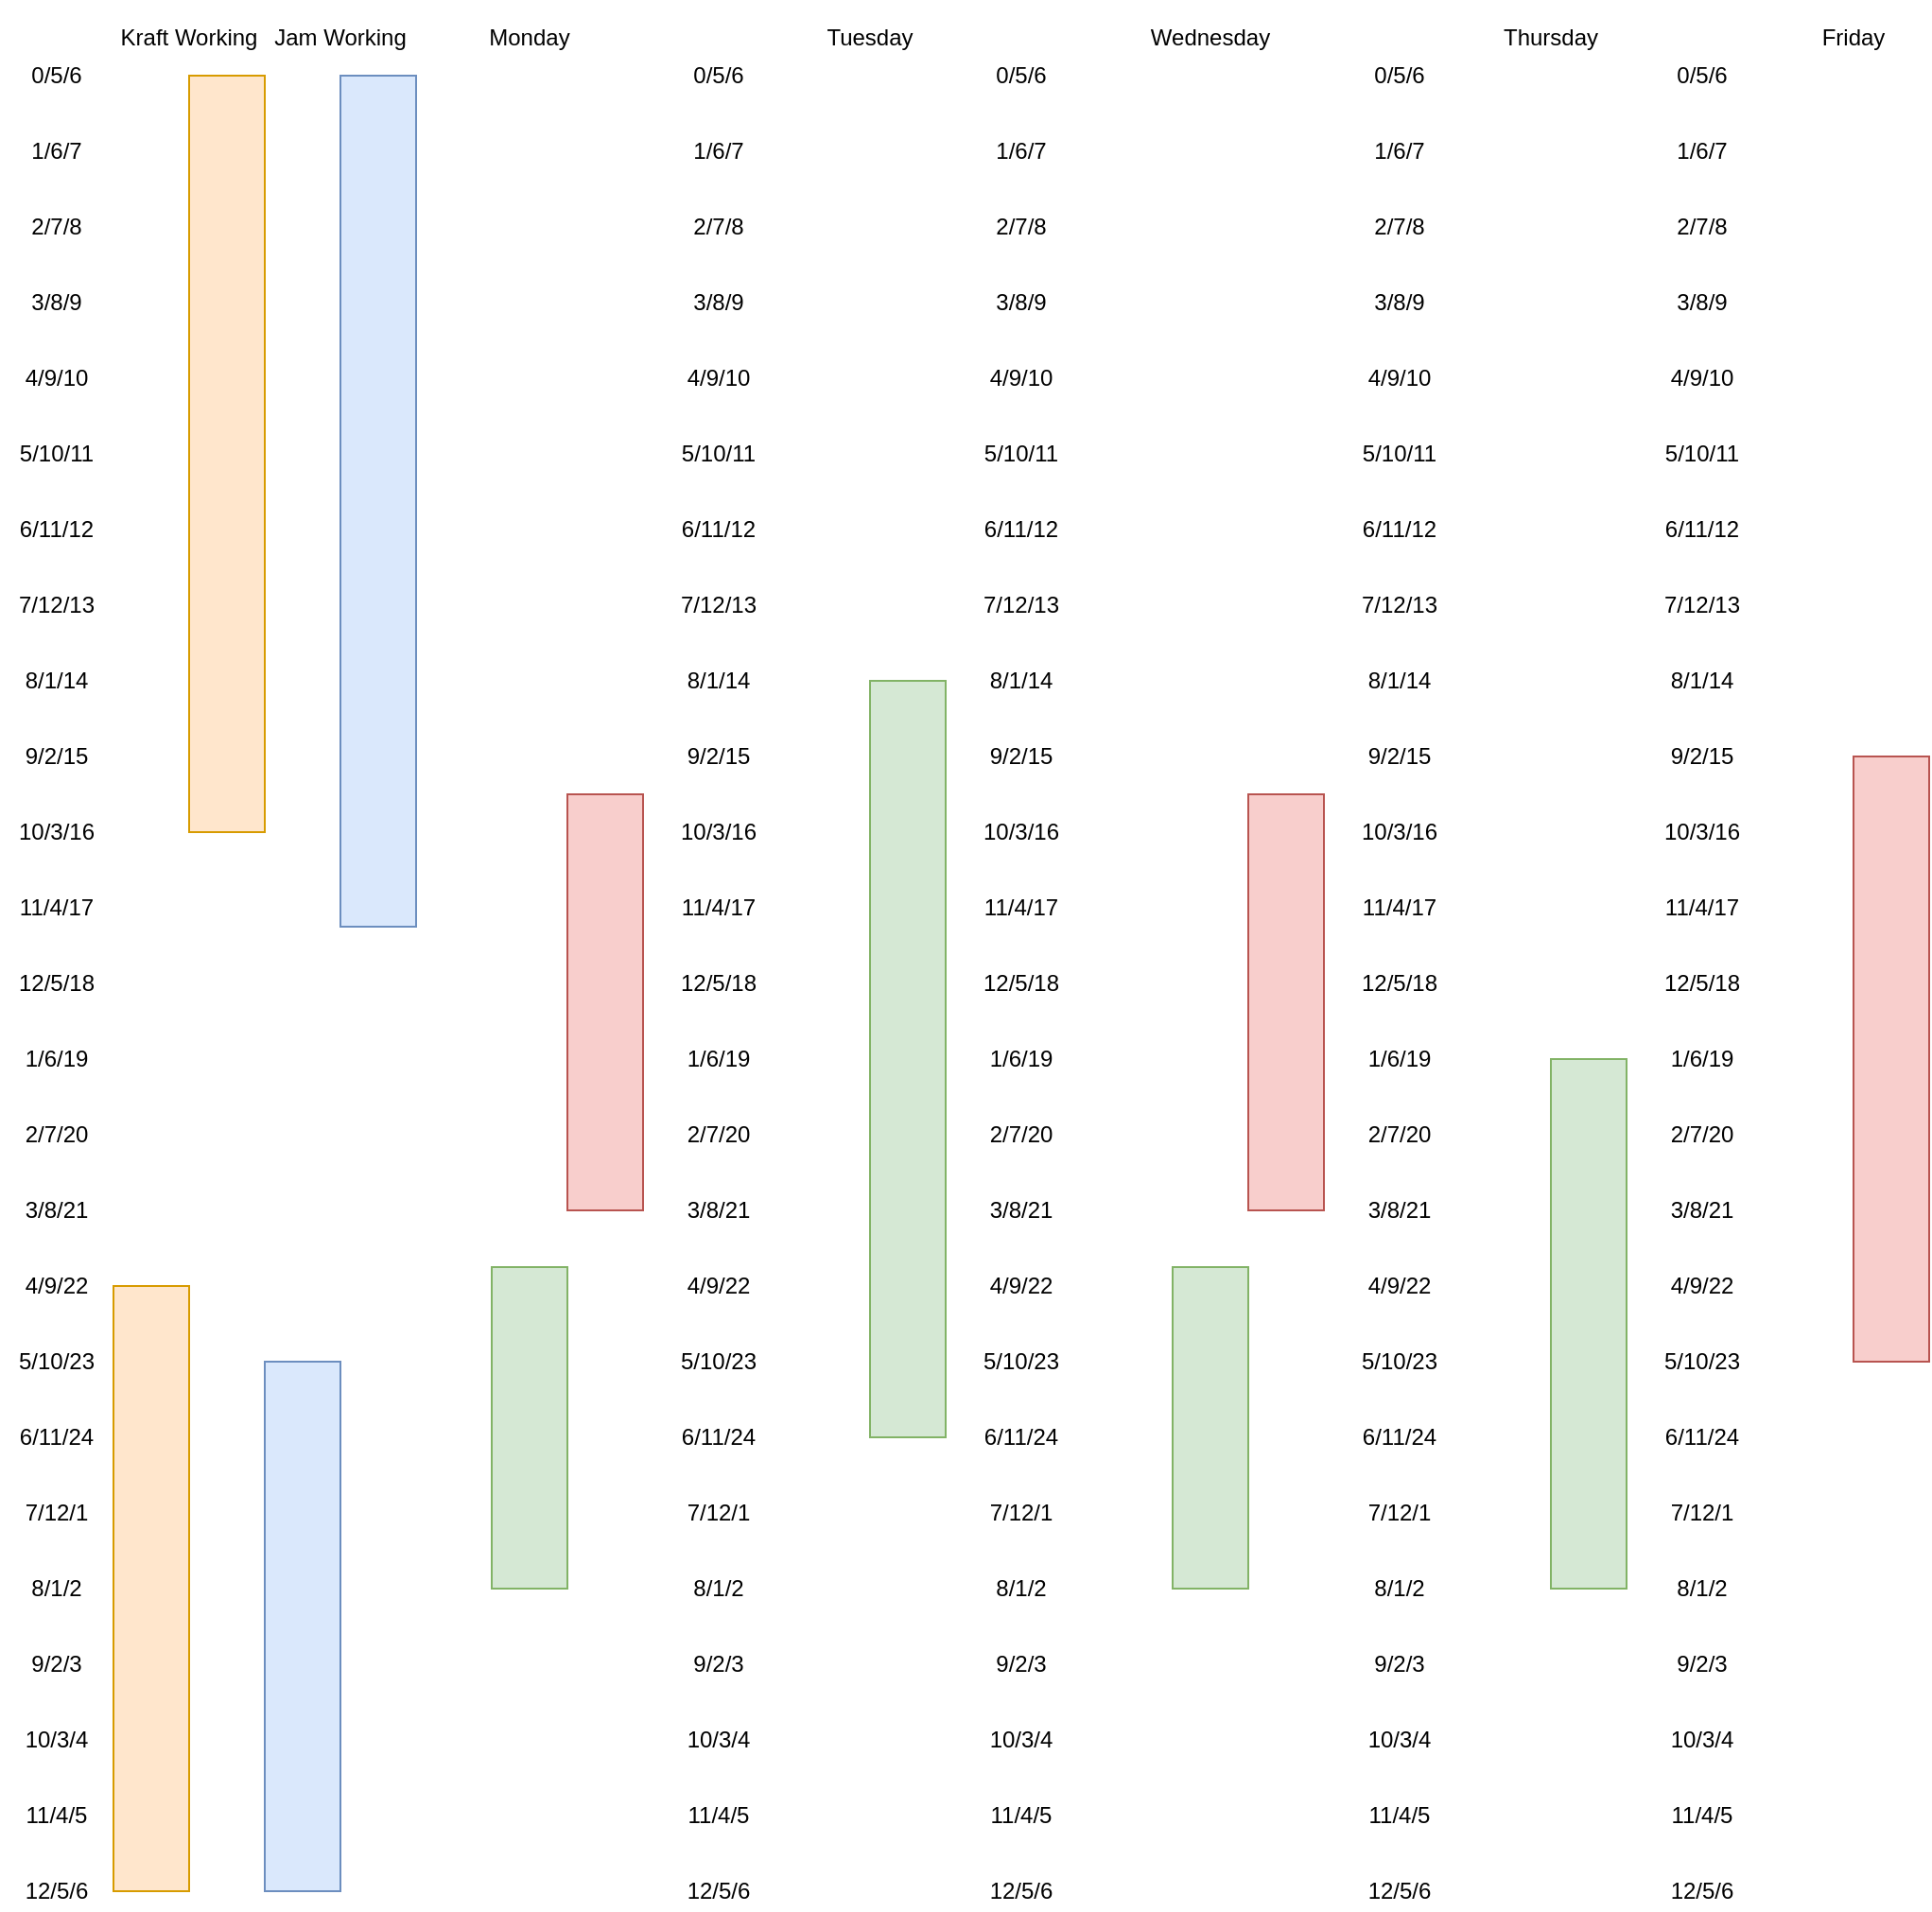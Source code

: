 <mxfile version="24.7.17">
  <diagram name="Page-1" id="m58ENNIVbCGZAOOv3ni-">
    <mxGraphModel dx="1036" dy="606" grid="1" gridSize="10" guides="1" tooltips="1" connect="1" arrows="1" fold="1" page="1" pageScale="1" pageWidth="827" pageHeight="1169" math="0" shadow="0">
      <root>
        <mxCell id="0" />
        <mxCell id="1" parent="0" />
        <mxCell id="6OsVVCS7oPgb1nGs9ToB-1" value="0/5/6" style="text;html=1;align=center;verticalAlign=middle;whiteSpace=wrap;rounded=0;" parent="1" vertex="1">
          <mxGeometry x="60" y="70" width="60" height="20" as="geometry" />
        </mxCell>
        <mxCell id="6OsVVCS7oPgb1nGs9ToB-3" value="1/6/7" style="text;html=1;align=center;verticalAlign=middle;whiteSpace=wrap;rounded=0;" parent="1" vertex="1">
          <mxGeometry x="60" y="110" width="60" height="20" as="geometry" />
        </mxCell>
        <mxCell id="6OsVVCS7oPgb1nGs9ToB-4" value="2/7/8" style="text;html=1;align=center;verticalAlign=middle;whiteSpace=wrap;rounded=0;" parent="1" vertex="1">
          <mxGeometry x="60" y="150" width="60" height="20" as="geometry" />
        </mxCell>
        <mxCell id="6OsVVCS7oPgb1nGs9ToB-6" value="3/8/9" style="text;html=1;align=center;verticalAlign=middle;whiteSpace=wrap;rounded=0;" parent="1" vertex="1">
          <mxGeometry x="60" y="190" width="60" height="20" as="geometry" />
        </mxCell>
        <mxCell id="6OsVVCS7oPgb1nGs9ToB-7" value="4/9/10" style="text;html=1;align=center;verticalAlign=middle;whiteSpace=wrap;rounded=0;" parent="1" vertex="1">
          <mxGeometry x="60" y="230" width="60" height="20" as="geometry" />
        </mxCell>
        <mxCell id="6OsVVCS7oPgb1nGs9ToB-8" value="5/10/11" style="text;html=1;align=center;verticalAlign=middle;whiteSpace=wrap;rounded=0;" parent="1" vertex="1">
          <mxGeometry x="60" y="270" width="60" height="20" as="geometry" />
        </mxCell>
        <mxCell id="6OsVVCS7oPgb1nGs9ToB-9" value="6/11/12" style="text;html=1;align=center;verticalAlign=middle;whiteSpace=wrap;rounded=0;" parent="1" vertex="1">
          <mxGeometry x="60" y="310" width="60" height="20" as="geometry" />
        </mxCell>
        <mxCell id="6OsVVCS7oPgb1nGs9ToB-10" value="7/12/13" style="text;html=1;align=center;verticalAlign=middle;whiteSpace=wrap;rounded=0;" parent="1" vertex="1">
          <mxGeometry x="60" y="350" width="60" height="20" as="geometry" />
        </mxCell>
        <mxCell id="6OsVVCS7oPgb1nGs9ToB-11" value="8/1/14" style="text;html=1;align=center;verticalAlign=middle;whiteSpace=wrap;rounded=0;" parent="1" vertex="1">
          <mxGeometry x="60" y="390" width="60" height="20" as="geometry" />
        </mxCell>
        <mxCell id="6OsVVCS7oPgb1nGs9ToB-12" value="9/2/15" style="text;html=1;align=center;verticalAlign=middle;whiteSpace=wrap;rounded=0;" parent="1" vertex="1">
          <mxGeometry x="60" y="430" width="60" height="20" as="geometry" />
        </mxCell>
        <mxCell id="6OsVVCS7oPgb1nGs9ToB-13" value="10/3/16" style="text;html=1;align=center;verticalAlign=middle;whiteSpace=wrap;rounded=0;" parent="1" vertex="1">
          <mxGeometry x="60" y="470" width="60" height="20" as="geometry" />
        </mxCell>
        <mxCell id="6OsVVCS7oPgb1nGs9ToB-14" value="11/4/17" style="text;html=1;align=center;verticalAlign=middle;whiteSpace=wrap;rounded=0;" parent="1" vertex="1">
          <mxGeometry x="60" y="510" width="60" height="20" as="geometry" />
        </mxCell>
        <mxCell id="6OsVVCS7oPgb1nGs9ToB-15" value="12/5/18" style="text;html=1;align=center;verticalAlign=middle;whiteSpace=wrap;rounded=0;" parent="1" vertex="1">
          <mxGeometry x="60" y="550" width="60" height="20" as="geometry" />
        </mxCell>
        <mxCell id="6OsVVCS7oPgb1nGs9ToB-16" value="1/6/19" style="text;html=1;align=center;verticalAlign=middle;whiteSpace=wrap;rounded=0;" parent="1" vertex="1">
          <mxGeometry x="60" y="590" width="60" height="20" as="geometry" />
        </mxCell>
        <mxCell id="6OsVVCS7oPgb1nGs9ToB-17" value="2/7/20" style="text;html=1;align=center;verticalAlign=middle;whiteSpace=wrap;rounded=0;" parent="1" vertex="1">
          <mxGeometry x="60" y="630" width="60" height="20" as="geometry" />
        </mxCell>
        <mxCell id="6OsVVCS7oPgb1nGs9ToB-18" value="3/8/21" style="text;html=1;align=center;verticalAlign=middle;whiteSpace=wrap;rounded=0;" parent="1" vertex="1">
          <mxGeometry x="60" y="670" width="60" height="20" as="geometry" />
        </mxCell>
        <mxCell id="6OsVVCS7oPgb1nGs9ToB-19" value="4/9/22" style="text;html=1;align=center;verticalAlign=middle;whiteSpace=wrap;rounded=0;" parent="1" vertex="1">
          <mxGeometry x="60" y="710" width="60" height="20" as="geometry" />
        </mxCell>
        <mxCell id="6OsVVCS7oPgb1nGs9ToB-20" value="5/10/23" style="text;html=1;align=center;verticalAlign=middle;whiteSpace=wrap;rounded=0;" parent="1" vertex="1">
          <mxGeometry x="60" y="750" width="60" height="20" as="geometry" />
        </mxCell>
        <mxCell id="6OsVVCS7oPgb1nGs9ToB-21" value="6/11/24" style="text;html=1;align=center;verticalAlign=middle;whiteSpace=wrap;rounded=0;" parent="1" vertex="1">
          <mxGeometry x="60" y="790" width="60" height="20" as="geometry" />
        </mxCell>
        <mxCell id="6OsVVCS7oPgb1nGs9ToB-26" value="7/12/1" style="text;html=1;align=center;verticalAlign=middle;whiteSpace=wrap;rounded=0;" parent="1" vertex="1">
          <mxGeometry x="60" y="830" width="60" height="20" as="geometry" />
        </mxCell>
        <mxCell id="6OsVVCS7oPgb1nGs9ToB-27" value="8/1/2" style="text;html=1;align=center;verticalAlign=middle;whiteSpace=wrap;rounded=0;" parent="1" vertex="1">
          <mxGeometry x="60" y="870" width="60" height="20" as="geometry" />
        </mxCell>
        <mxCell id="6OsVVCS7oPgb1nGs9ToB-28" value="9/2/3" style="text;html=1;align=center;verticalAlign=middle;whiteSpace=wrap;rounded=0;" parent="1" vertex="1">
          <mxGeometry x="60" y="910" width="60" height="20" as="geometry" />
        </mxCell>
        <mxCell id="6OsVVCS7oPgb1nGs9ToB-29" value="10/3/4" style="text;html=1;align=center;verticalAlign=middle;whiteSpace=wrap;rounded=0;" parent="1" vertex="1">
          <mxGeometry x="60" y="950" width="60" height="20" as="geometry" />
        </mxCell>
        <mxCell id="6OsVVCS7oPgb1nGs9ToB-30" value="11/4/5" style="text;html=1;align=center;verticalAlign=middle;whiteSpace=wrap;rounded=0;" parent="1" vertex="1">
          <mxGeometry x="60" y="990" width="60" height="20" as="geometry" />
        </mxCell>
        <mxCell id="6OsVVCS7oPgb1nGs9ToB-31" value="" style="rounded=0;whiteSpace=wrap;html=1;fillColor=#ffe6cc;strokeColor=#d79b00;" parent="1" vertex="1">
          <mxGeometry x="160" y="80" width="40" height="400" as="geometry" />
        </mxCell>
        <mxCell id="6OsVVCS7oPgb1nGs9ToB-33" value="" style="rounded=0;whiteSpace=wrap;html=1;fillColor=#ffe6cc;strokeColor=#d79b00;" parent="1" vertex="1">
          <mxGeometry x="120" y="720" width="40" height="320" as="geometry" />
        </mxCell>
        <mxCell id="6OsVVCS7oPgb1nGs9ToB-34" value="Kraft Working" style="text;html=1;align=center;verticalAlign=middle;whiteSpace=wrap;rounded=0;" parent="1" vertex="1">
          <mxGeometry x="120" y="40" width="80" height="40" as="geometry" />
        </mxCell>
        <mxCell id="6OsVVCS7oPgb1nGs9ToB-36" value="" style="rounded=0;whiteSpace=wrap;html=1;fillColor=#dae8fc;strokeColor=#6c8ebf;" parent="1" vertex="1">
          <mxGeometry x="240" y="80" width="40" height="450" as="geometry" />
        </mxCell>
        <mxCell id="6OsVVCS7oPgb1nGs9ToB-38" value="" style="rounded=0;whiteSpace=wrap;html=1;fillColor=#dae8fc;strokeColor=#6c8ebf;" parent="1" vertex="1">
          <mxGeometry x="200" y="760" width="40" height="280" as="geometry" />
        </mxCell>
        <mxCell id="6OsVVCS7oPgb1nGs9ToB-40" value="Monday" style="text;html=1;align=center;verticalAlign=middle;whiteSpace=wrap;rounded=0;" parent="1" vertex="1">
          <mxGeometry x="280" y="40" width="120" height="40" as="geometry" />
        </mxCell>
        <mxCell id="6OsVVCS7oPgb1nGs9ToB-41" value="" style="rounded=0;whiteSpace=wrap;html=1;fillColor=#d5e8d4;strokeColor=#82b366;" parent="1" vertex="1">
          <mxGeometry x="320" y="710" width="40" height="170" as="geometry" />
        </mxCell>
        <mxCell id="6OsVVCS7oPgb1nGs9ToB-42" value="12/5/6" style="text;html=1;align=center;verticalAlign=middle;whiteSpace=wrap;rounded=0;" parent="1" vertex="1">
          <mxGeometry x="60" y="1030" width="60" height="20" as="geometry" />
        </mxCell>
        <mxCell id="6OsVVCS7oPgb1nGs9ToB-43" value="" style="rounded=0;whiteSpace=wrap;html=1;fillColor=#f8cecc;strokeColor=#b85450;" parent="1" vertex="1">
          <mxGeometry x="360" y="460" width="40" height="220" as="geometry" />
        </mxCell>
        <mxCell id="6OsVVCS7oPgb1nGs9ToB-45" value="Tuesday" style="text;html=1;align=center;verticalAlign=middle;whiteSpace=wrap;rounded=0;" parent="1" vertex="1">
          <mxGeometry x="480" y="40" width="80" height="40" as="geometry" />
        </mxCell>
        <mxCell id="6OsVVCS7oPgb1nGs9ToB-46" value="0/5/6" style="text;html=1;align=center;verticalAlign=middle;whiteSpace=wrap;rounded=0;" parent="1" vertex="1">
          <mxGeometry x="410" y="70" width="60" height="20" as="geometry" />
        </mxCell>
        <mxCell id="6OsVVCS7oPgb1nGs9ToB-47" value="1/6/7" style="text;html=1;align=center;verticalAlign=middle;whiteSpace=wrap;rounded=0;" parent="1" vertex="1">
          <mxGeometry x="410" y="110" width="60" height="20" as="geometry" />
        </mxCell>
        <mxCell id="6OsVVCS7oPgb1nGs9ToB-48" value="2/7/8" style="text;html=1;align=center;verticalAlign=middle;whiteSpace=wrap;rounded=0;" parent="1" vertex="1">
          <mxGeometry x="410" y="150" width="60" height="20" as="geometry" />
        </mxCell>
        <mxCell id="6OsVVCS7oPgb1nGs9ToB-49" value="3/8/9" style="text;html=1;align=center;verticalAlign=middle;whiteSpace=wrap;rounded=0;" parent="1" vertex="1">
          <mxGeometry x="410" y="190" width="60" height="20" as="geometry" />
        </mxCell>
        <mxCell id="6OsVVCS7oPgb1nGs9ToB-50" value="4/9/10" style="text;html=1;align=center;verticalAlign=middle;whiteSpace=wrap;rounded=0;" parent="1" vertex="1">
          <mxGeometry x="410" y="230" width="60" height="20" as="geometry" />
        </mxCell>
        <mxCell id="6OsVVCS7oPgb1nGs9ToB-51" value="5/10/11" style="text;html=1;align=center;verticalAlign=middle;whiteSpace=wrap;rounded=0;" parent="1" vertex="1">
          <mxGeometry x="410" y="270" width="60" height="20" as="geometry" />
        </mxCell>
        <mxCell id="6OsVVCS7oPgb1nGs9ToB-52" value="6/11/12" style="text;html=1;align=center;verticalAlign=middle;whiteSpace=wrap;rounded=0;" parent="1" vertex="1">
          <mxGeometry x="410" y="310" width="60" height="20" as="geometry" />
        </mxCell>
        <mxCell id="6OsVVCS7oPgb1nGs9ToB-53" value="7/12/13" style="text;html=1;align=center;verticalAlign=middle;whiteSpace=wrap;rounded=0;" parent="1" vertex="1">
          <mxGeometry x="410" y="350" width="60" height="20" as="geometry" />
        </mxCell>
        <mxCell id="6OsVVCS7oPgb1nGs9ToB-54" value="8/1/14" style="text;html=1;align=center;verticalAlign=middle;whiteSpace=wrap;rounded=0;" parent="1" vertex="1">
          <mxGeometry x="410" y="390" width="60" height="20" as="geometry" />
        </mxCell>
        <mxCell id="6OsVVCS7oPgb1nGs9ToB-55" value="9/2/15" style="text;html=1;align=center;verticalAlign=middle;whiteSpace=wrap;rounded=0;" parent="1" vertex="1">
          <mxGeometry x="410" y="430" width="60" height="20" as="geometry" />
        </mxCell>
        <mxCell id="6OsVVCS7oPgb1nGs9ToB-56" value="10/3/16" style="text;html=1;align=center;verticalAlign=middle;whiteSpace=wrap;rounded=0;" parent="1" vertex="1">
          <mxGeometry x="410" y="470" width="60" height="20" as="geometry" />
        </mxCell>
        <mxCell id="6OsVVCS7oPgb1nGs9ToB-57" value="11/4/17" style="text;html=1;align=center;verticalAlign=middle;whiteSpace=wrap;rounded=0;" parent="1" vertex="1">
          <mxGeometry x="410" y="510" width="60" height="20" as="geometry" />
        </mxCell>
        <mxCell id="6OsVVCS7oPgb1nGs9ToB-58" value="12/5/18" style="text;html=1;align=center;verticalAlign=middle;whiteSpace=wrap;rounded=0;" parent="1" vertex="1">
          <mxGeometry x="410" y="550" width="60" height="20" as="geometry" />
        </mxCell>
        <mxCell id="6OsVVCS7oPgb1nGs9ToB-59" value="1/6/19" style="text;html=1;align=center;verticalAlign=middle;whiteSpace=wrap;rounded=0;" parent="1" vertex="1">
          <mxGeometry x="410" y="590" width="60" height="20" as="geometry" />
        </mxCell>
        <mxCell id="6OsVVCS7oPgb1nGs9ToB-60" value="2/7/20" style="text;html=1;align=center;verticalAlign=middle;whiteSpace=wrap;rounded=0;" parent="1" vertex="1">
          <mxGeometry x="410" y="630" width="60" height="20" as="geometry" />
        </mxCell>
        <mxCell id="6OsVVCS7oPgb1nGs9ToB-61" value="3/8/21" style="text;html=1;align=center;verticalAlign=middle;whiteSpace=wrap;rounded=0;" parent="1" vertex="1">
          <mxGeometry x="410" y="670" width="60" height="20" as="geometry" />
        </mxCell>
        <mxCell id="6OsVVCS7oPgb1nGs9ToB-62" value="4/9/22" style="text;html=1;align=center;verticalAlign=middle;whiteSpace=wrap;rounded=0;" parent="1" vertex="1">
          <mxGeometry x="410" y="710" width="60" height="20" as="geometry" />
        </mxCell>
        <mxCell id="6OsVVCS7oPgb1nGs9ToB-63" value="5/10/23" style="text;html=1;align=center;verticalAlign=middle;whiteSpace=wrap;rounded=0;" parent="1" vertex="1">
          <mxGeometry x="410" y="750" width="60" height="20" as="geometry" />
        </mxCell>
        <mxCell id="6OsVVCS7oPgb1nGs9ToB-64" value="6/11/24" style="text;html=1;align=center;verticalAlign=middle;whiteSpace=wrap;rounded=0;" parent="1" vertex="1">
          <mxGeometry x="410" y="790" width="60" height="20" as="geometry" />
        </mxCell>
        <mxCell id="6OsVVCS7oPgb1nGs9ToB-65" value="7/12/1" style="text;html=1;align=center;verticalAlign=middle;whiteSpace=wrap;rounded=0;" parent="1" vertex="1">
          <mxGeometry x="410" y="830" width="60" height="20" as="geometry" />
        </mxCell>
        <mxCell id="6OsVVCS7oPgb1nGs9ToB-66" value="8/1/2" style="text;html=1;align=center;verticalAlign=middle;whiteSpace=wrap;rounded=0;" parent="1" vertex="1">
          <mxGeometry x="410" y="870" width="60" height="20" as="geometry" />
        </mxCell>
        <mxCell id="6OsVVCS7oPgb1nGs9ToB-67" value="9/2/3" style="text;html=1;align=center;verticalAlign=middle;whiteSpace=wrap;rounded=0;" parent="1" vertex="1">
          <mxGeometry x="410" y="910" width="60" height="20" as="geometry" />
        </mxCell>
        <mxCell id="6OsVVCS7oPgb1nGs9ToB-68" value="10/3/4" style="text;html=1;align=center;verticalAlign=middle;whiteSpace=wrap;rounded=0;" parent="1" vertex="1">
          <mxGeometry x="410" y="950" width="60" height="20" as="geometry" />
        </mxCell>
        <mxCell id="6OsVVCS7oPgb1nGs9ToB-69" value="11/4/5" style="text;html=1;align=center;verticalAlign=middle;whiteSpace=wrap;rounded=0;" parent="1" vertex="1">
          <mxGeometry x="410" y="990" width="60" height="20" as="geometry" />
        </mxCell>
        <mxCell id="6OsVVCS7oPgb1nGs9ToB-70" value="12/5/6" style="text;html=1;align=center;verticalAlign=middle;whiteSpace=wrap;rounded=0;" parent="1" vertex="1">
          <mxGeometry x="410" y="1030" width="60" height="20" as="geometry" />
        </mxCell>
        <mxCell id="6OsVVCS7oPgb1nGs9ToB-72" value="" style="rounded=0;whiteSpace=wrap;html=1;fillColor=#d5e8d4;strokeColor=#82b366;" parent="1" vertex="1">
          <mxGeometry x="520" y="400" width="40" height="400" as="geometry" />
        </mxCell>
        <mxCell id="6OsVVCS7oPgb1nGs9ToB-74" value="0/5/6" style="text;html=1;align=center;verticalAlign=middle;whiteSpace=wrap;rounded=0;" parent="1" vertex="1">
          <mxGeometry x="570" y="70" width="60" height="20" as="geometry" />
        </mxCell>
        <mxCell id="6OsVVCS7oPgb1nGs9ToB-75" value="1/6/7" style="text;html=1;align=center;verticalAlign=middle;whiteSpace=wrap;rounded=0;" parent="1" vertex="1">
          <mxGeometry x="570" y="110" width="60" height="20" as="geometry" />
        </mxCell>
        <mxCell id="6OsVVCS7oPgb1nGs9ToB-76" value="2/7/8" style="text;html=1;align=center;verticalAlign=middle;whiteSpace=wrap;rounded=0;" parent="1" vertex="1">
          <mxGeometry x="570" y="150" width="60" height="20" as="geometry" />
        </mxCell>
        <mxCell id="6OsVVCS7oPgb1nGs9ToB-77" value="3/8/9" style="text;html=1;align=center;verticalAlign=middle;whiteSpace=wrap;rounded=0;" parent="1" vertex="1">
          <mxGeometry x="570" y="190" width="60" height="20" as="geometry" />
        </mxCell>
        <mxCell id="6OsVVCS7oPgb1nGs9ToB-78" value="4/9/10" style="text;html=1;align=center;verticalAlign=middle;whiteSpace=wrap;rounded=0;" parent="1" vertex="1">
          <mxGeometry x="570" y="230" width="60" height="20" as="geometry" />
        </mxCell>
        <mxCell id="6OsVVCS7oPgb1nGs9ToB-79" value="5/10/11" style="text;html=1;align=center;verticalAlign=middle;whiteSpace=wrap;rounded=0;" parent="1" vertex="1">
          <mxGeometry x="570" y="270" width="60" height="20" as="geometry" />
        </mxCell>
        <mxCell id="6OsVVCS7oPgb1nGs9ToB-80" value="6/11/12" style="text;html=1;align=center;verticalAlign=middle;whiteSpace=wrap;rounded=0;" parent="1" vertex="1">
          <mxGeometry x="570" y="310" width="60" height="20" as="geometry" />
        </mxCell>
        <mxCell id="6OsVVCS7oPgb1nGs9ToB-81" value="7/12/13" style="text;html=1;align=center;verticalAlign=middle;whiteSpace=wrap;rounded=0;" parent="1" vertex="1">
          <mxGeometry x="570" y="350" width="60" height="20" as="geometry" />
        </mxCell>
        <mxCell id="6OsVVCS7oPgb1nGs9ToB-82" value="8/1/14" style="text;html=1;align=center;verticalAlign=middle;whiteSpace=wrap;rounded=0;" parent="1" vertex="1">
          <mxGeometry x="570" y="390" width="60" height="20" as="geometry" />
        </mxCell>
        <mxCell id="6OsVVCS7oPgb1nGs9ToB-83" value="9/2/15" style="text;html=1;align=center;verticalAlign=middle;whiteSpace=wrap;rounded=0;" parent="1" vertex="1">
          <mxGeometry x="570" y="430" width="60" height="20" as="geometry" />
        </mxCell>
        <mxCell id="6OsVVCS7oPgb1nGs9ToB-84" value="10/3/16" style="text;html=1;align=center;verticalAlign=middle;whiteSpace=wrap;rounded=0;" parent="1" vertex="1">
          <mxGeometry x="570" y="470" width="60" height="20" as="geometry" />
        </mxCell>
        <mxCell id="6OsVVCS7oPgb1nGs9ToB-85" value="11/4/17" style="text;html=1;align=center;verticalAlign=middle;whiteSpace=wrap;rounded=0;" parent="1" vertex="1">
          <mxGeometry x="570" y="510" width="60" height="20" as="geometry" />
        </mxCell>
        <mxCell id="6OsVVCS7oPgb1nGs9ToB-86" value="12/5/18" style="text;html=1;align=center;verticalAlign=middle;whiteSpace=wrap;rounded=0;" parent="1" vertex="1">
          <mxGeometry x="570" y="550" width="60" height="20" as="geometry" />
        </mxCell>
        <mxCell id="6OsVVCS7oPgb1nGs9ToB-87" value="1/6/19" style="text;html=1;align=center;verticalAlign=middle;whiteSpace=wrap;rounded=0;" parent="1" vertex="1">
          <mxGeometry x="570" y="590" width="60" height="20" as="geometry" />
        </mxCell>
        <mxCell id="6OsVVCS7oPgb1nGs9ToB-88" value="2/7/20" style="text;html=1;align=center;verticalAlign=middle;whiteSpace=wrap;rounded=0;" parent="1" vertex="1">
          <mxGeometry x="570" y="630" width="60" height="20" as="geometry" />
        </mxCell>
        <mxCell id="6OsVVCS7oPgb1nGs9ToB-89" value="3/8/21" style="text;html=1;align=center;verticalAlign=middle;whiteSpace=wrap;rounded=0;" parent="1" vertex="1">
          <mxGeometry x="570" y="670" width="60" height="20" as="geometry" />
        </mxCell>
        <mxCell id="6OsVVCS7oPgb1nGs9ToB-90" value="4/9/22" style="text;html=1;align=center;verticalAlign=middle;whiteSpace=wrap;rounded=0;" parent="1" vertex="1">
          <mxGeometry x="570" y="710" width="60" height="20" as="geometry" />
        </mxCell>
        <mxCell id="6OsVVCS7oPgb1nGs9ToB-91" value="5/10/23" style="text;html=1;align=center;verticalAlign=middle;whiteSpace=wrap;rounded=0;" parent="1" vertex="1">
          <mxGeometry x="570" y="750" width="60" height="20" as="geometry" />
        </mxCell>
        <mxCell id="6OsVVCS7oPgb1nGs9ToB-92" value="6/11/24" style="text;html=1;align=center;verticalAlign=middle;whiteSpace=wrap;rounded=0;" parent="1" vertex="1">
          <mxGeometry x="570" y="790" width="60" height="20" as="geometry" />
        </mxCell>
        <mxCell id="6OsVVCS7oPgb1nGs9ToB-93" value="7/12/1" style="text;html=1;align=center;verticalAlign=middle;whiteSpace=wrap;rounded=0;" parent="1" vertex="1">
          <mxGeometry x="570" y="830" width="60" height="20" as="geometry" />
        </mxCell>
        <mxCell id="6OsVVCS7oPgb1nGs9ToB-94" value="8/1/2" style="text;html=1;align=center;verticalAlign=middle;whiteSpace=wrap;rounded=0;" parent="1" vertex="1">
          <mxGeometry x="570" y="870" width="60" height="20" as="geometry" />
        </mxCell>
        <mxCell id="6OsVVCS7oPgb1nGs9ToB-95" value="9/2/3" style="text;html=1;align=center;verticalAlign=middle;whiteSpace=wrap;rounded=0;" parent="1" vertex="1">
          <mxGeometry x="570" y="910" width="60" height="20" as="geometry" />
        </mxCell>
        <mxCell id="6OsVVCS7oPgb1nGs9ToB-96" value="10/3/4" style="text;html=1;align=center;verticalAlign=middle;whiteSpace=wrap;rounded=0;" parent="1" vertex="1">
          <mxGeometry x="570" y="950" width="60" height="20" as="geometry" />
        </mxCell>
        <mxCell id="6OsVVCS7oPgb1nGs9ToB-97" value="11/4/5" style="text;html=1;align=center;verticalAlign=middle;whiteSpace=wrap;rounded=0;" parent="1" vertex="1">
          <mxGeometry x="570" y="990" width="60" height="20" as="geometry" />
        </mxCell>
        <mxCell id="6OsVVCS7oPgb1nGs9ToB-98" value="12/5/6" style="text;html=1;align=center;verticalAlign=middle;whiteSpace=wrap;rounded=0;" parent="1" vertex="1">
          <mxGeometry x="570" y="1030" width="60" height="20" as="geometry" />
        </mxCell>
        <mxCell id="6OsVVCS7oPgb1nGs9ToB-100" value="" style="rounded=0;whiteSpace=wrap;html=1;fillColor=#d5e8d4;strokeColor=#82b366;" parent="1" vertex="1">
          <mxGeometry x="680" y="710" width="40" height="170" as="geometry" />
        </mxCell>
        <mxCell id="6OsVVCS7oPgb1nGs9ToB-101" value="Wednesday" style="text;html=1;align=center;verticalAlign=middle;whiteSpace=wrap;rounded=0;" parent="1" vertex="1">
          <mxGeometry x="640" y="40" width="120" height="40" as="geometry" />
        </mxCell>
        <mxCell id="6OsVVCS7oPgb1nGs9ToB-102" value="" style="rounded=0;whiteSpace=wrap;html=1;fillColor=#f8cecc;strokeColor=#b85450;" parent="1" vertex="1">
          <mxGeometry x="720" y="460" width="40" height="220" as="geometry" />
        </mxCell>
        <mxCell id="6OsVVCS7oPgb1nGs9ToB-104" value="0/5/6" style="text;html=1;align=center;verticalAlign=middle;whiteSpace=wrap;rounded=0;" parent="1" vertex="1">
          <mxGeometry x="770" y="70" width="60" height="20" as="geometry" />
        </mxCell>
        <mxCell id="6OsVVCS7oPgb1nGs9ToB-105" value="1/6/7" style="text;html=1;align=center;verticalAlign=middle;whiteSpace=wrap;rounded=0;" parent="1" vertex="1">
          <mxGeometry x="770" y="110" width="60" height="20" as="geometry" />
        </mxCell>
        <mxCell id="6OsVVCS7oPgb1nGs9ToB-106" value="2/7/8" style="text;html=1;align=center;verticalAlign=middle;whiteSpace=wrap;rounded=0;" parent="1" vertex="1">
          <mxGeometry x="770" y="150" width="60" height="20" as="geometry" />
        </mxCell>
        <mxCell id="6OsVVCS7oPgb1nGs9ToB-107" value="3/8/9" style="text;html=1;align=center;verticalAlign=middle;whiteSpace=wrap;rounded=0;" parent="1" vertex="1">
          <mxGeometry x="770" y="190" width="60" height="20" as="geometry" />
        </mxCell>
        <mxCell id="6OsVVCS7oPgb1nGs9ToB-108" value="4/9/10" style="text;html=1;align=center;verticalAlign=middle;whiteSpace=wrap;rounded=0;" parent="1" vertex="1">
          <mxGeometry x="770" y="230" width="60" height="20" as="geometry" />
        </mxCell>
        <mxCell id="6OsVVCS7oPgb1nGs9ToB-109" value="5/10/11" style="text;html=1;align=center;verticalAlign=middle;whiteSpace=wrap;rounded=0;" parent="1" vertex="1">
          <mxGeometry x="770" y="270" width="60" height="20" as="geometry" />
        </mxCell>
        <mxCell id="6OsVVCS7oPgb1nGs9ToB-110" value="6/11/12" style="text;html=1;align=center;verticalAlign=middle;whiteSpace=wrap;rounded=0;" parent="1" vertex="1">
          <mxGeometry x="770" y="310" width="60" height="20" as="geometry" />
        </mxCell>
        <mxCell id="6OsVVCS7oPgb1nGs9ToB-111" value="7/12/13" style="text;html=1;align=center;verticalAlign=middle;whiteSpace=wrap;rounded=0;" parent="1" vertex="1">
          <mxGeometry x="770" y="350" width="60" height="20" as="geometry" />
        </mxCell>
        <mxCell id="6OsVVCS7oPgb1nGs9ToB-112" value="8/1/14" style="text;html=1;align=center;verticalAlign=middle;whiteSpace=wrap;rounded=0;" parent="1" vertex="1">
          <mxGeometry x="770" y="390" width="60" height="20" as="geometry" />
        </mxCell>
        <mxCell id="6OsVVCS7oPgb1nGs9ToB-113" value="9/2/15" style="text;html=1;align=center;verticalAlign=middle;whiteSpace=wrap;rounded=0;" parent="1" vertex="1">
          <mxGeometry x="770" y="430" width="60" height="20" as="geometry" />
        </mxCell>
        <mxCell id="6OsVVCS7oPgb1nGs9ToB-114" value="10/3/16" style="text;html=1;align=center;verticalAlign=middle;whiteSpace=wrap;rounded=0;" parent="1" vertex="1">
          <mxGeometry x="770" y="470" width="60" height="20" as="geometry" />
        </mxCell>
        <mxCell id="6OsVVCS7oPgb1nGs9ToB-115" value="11/4/17" style="text;html=1;align=center;verticalAlign=middle;whiteSpace=wrap;rounded=0;" parent="1" vertex="1">
          <mxGeometry x="770" y="510" width="60" height="20" as="geometry" />
        </mxCell>
        <mxCell id="6OsVVCS7oPgb1nGs9ToB-116" value="12/5/18" style="text;html=1;align=center;verticalAlign=middle;whiteSpace=wrap;rounded=0;" parent="1" vertex="1">
          <mxGeometry x="770" y="550" width="60" height="20" as="geometry" />
        </mxCell>
        <mxCell id="6OsVVCS7oPgb1nGs9ToB-117" value="1/6/19" style="text;html=1;align=center;verticalAlign=middle;whiteSpace=wrap;rounded=0;" parent="1" vertex="1">
          <mxGeometry x="770" y="590" width="60" height="20" as="geometry" />
        </mxCell>
        <mxCell id="6OsVVCS7oPgb1nGs9ToB-118" value="2/7/20" style="text;html=1;align=center;verticalAlign=middle;whiteSpace=wrap;rounded=0;" parent="1" vertex="1">
          <mxGeometry x="770" y="630" width="60" height="20" as="geometry" />
        </mxCell>
        <mxCell id="6OsVVCS7oPgb1nGs9ToB-119" value="3/8/21" style="text;html=1;align=center;verticalAlign=middle;whiteSpace=wrap;rounded=0;" parent="1" vertex="1">
          <mxGeometry x="770" y="670" width="60" height="20" as="geometry" />
        </mxCell>
        <mxCell id="6OsVVCS7oPgb1nGs9ToB-120" value="4/9/22" style="text;html=1;align=center;verticalAlign=middle;whiteSpace=wrap;rounded=0;" parent="1" vertex="1">
          <mxGeometry x="770" y="710" width="60" height="20" as="geometry" />
        </mxCell>
        <mxCell id="6OsVVCS7oPgb1nGs9ToB-121" value="5/10/23" style="text;html=1;align=center;verticalAlign=middle;whiteSpace=wrap;rounded=0;" parent="1" vertex="1">
          <mxGeometry x="770" y="750" width="60" height="20" as="geometry" />
        </mxCell>
        <mxCell id="6OsVVCS7oPgb1nGs9ToB-122" value="6/11/24" style="text;html=1;align=center;verticalAlign=middle;whiteSpace=wrap;rounded=0;" parent="1" vertex="1">
          <mxGeometry x="770" y="790" width="60" height="20" as="geometry" />
        </mxCell>
        <mxCell id="6OsVVCS7oPgb1nGs9ToB-123" value="7/12/1" style="text;html=1;align=center;verticalAlign=middle;whiteSpace=wrap;rounded=0;" parent="1" vertex="1">
          <mxGeometry x="770" y="830" width="60" height="20" as="geometry" />
        </mxCell>
        <mxCell id="6OsVVCS7oPgb1nGs9ToB-124" value="8/1/2" style="text;html=1;align=center;verticalAlign=middle;whiteSpace=wrap;rounded=0;" parent="1" vertex="1">
          <mxGeometry x="770" y="870" width="60" height="20" as="geometry" />
        </mxCell>
        <mxCell id="6OsVVCS7oPgb1nGs9ToB-125" value="9/2/3" style="text;html=1;align=center;verticalAlign=middle;whiteSpace=wrap;rounded=0;" parent="1" vertex="1">
          <mxGeometry x="770" y="910" width="60" height="20" as="geometry" />
        </mxCell>
        <mxCell id="6OsVVCS7oPgb1nGs9ToB-126" value="10/3/4" style="text;html=1;align=center;verticalAlign=middle;whiteSpace=wrap;rounded=0;" parent="1" vertex="1">
          <mxGeometry x="770" y="950" width="60" height="20" as="geometry" />
        </mxCell>
        <mxCell id="6OsVVCS7oPgb1nGs9ToB-127" value="11/4/5" style="text;html=1;align=center;verticalAlign=middle;whiteSpace=wrap;rounded=0;" parent="1" vertex="1">
          <mxGeometry x="770" y="990" width="60" height="20" as="geometry" />
        </mxCell>
        <mxCell id="6OsVVCS7oPgb1nGs9ToB-128" value="12/5/6" style="text;html=1;align=center;verticalAlign=middle;whiteSpace=wrap;rounded=0;" parent="1" vertex="1">
          <mxGeometry x="770" y="1030" width="60" height="20" as="geometry" />
        </mxCell>
        <mxCell id="6OsVVCS7oPgb1nGs9ToB-130" value="" style="rounded=0;whiteSpace=wrap;html=1;fillColor=#d5e8d4;strokeColor=#82b366;" parent="1" vertex="1">
          <mxGeometry x="880" y="600" width="40" height="280" as="geometry" />
        </mxCell>
        <mxCell id="6OsVVCS7oPgb1nGs9ToB-131" value="Thursday" style="text;html=1;align=center;verticalAlign=middle;whiteSpace=wrap;rounded=0;" parent="1" vertex="1">
          <mxGeometry x="840" y="40" width="80" height="40" as="geometry" />
        </mxCell>
        <mxCell id="6OsVVCS7oPgb1nGs9ToB-133" value="0/5/6" style="text;html=1;align=center;verticalAlign=middle;whiteSpace=wrap;rounded=0;" parent="1" vertex="1">
          <mxGeometry x="930" y="70" width="60" height="20" as="geometry" />
        </mxCell>
        <mxCell id="6OsVVCS7oPgb1nGs9ToB-134" value="1/6/7" style="text;html=1;align=center;verticalAlign=middle;whiteSpace=wrap;rounded=0;" parent="1" vertex="1">
          <mxGeometry x="930" y="110" width="60" height="20" as="geometry" />
        </mxCell>
        <mxCell id="6OsVVCS7oPgb1nGs9ToB-135" value="2/7/8" style="text;html=1;align=center;verticalAlign=middle;whiteSpace=wrap;rounded=0;" parent="1" vertex="1">
          <mxGeometry x="930" y="150" width="60" height="20" as="geometry" />
        </mxCell>
        <mxCell id="6OsVVCS7oPgb1nGs9ToB-136" value="3/8/9" style="text;html=1;align=center;verticalAlign=middle;whiteSpace=wrap;rounded=0;" parent="1" vertex="1">
          <mxGeometry x="930" y="190" width="60" height="20" as="geometry" />
        </mxCell>
        <mxCell id="6OsVVCS7oPgb1nGs9ToB-137" value="4/9/10" style="text;html=1;align=center;verticalAlign=middle;whiteSpace=wrap;rounded=0;" parent="1" vertex="1">
          <mxGeometry x="930" y="230" width="60" height="20" as="geometry" />
        </mxCell>
        <mxCell id="6OsVVCS7oPgb1nGs9ToB-138" value="5/10/11" style="text;html=1;align=center;verticalAlign=middle;whiteSpace=wrap;rounded=0;" parent="1" vertex="1">
          <mxGeometry x="930" y="270" width="60" height="20" as="geometry" />
        </mxCell>
        <mxCell id="6OsVVCS7oPgb1nGs9ToB-139" value="6/11/12" style="text;html=1;align=center;verticalAlign=middle;whiteSpace=wrap;rounded=0;" parent="1" vertex="1">
          <mxGeometry x="930" y="310" width="60" height="20" as="geometry" />
        </mxCell>
        <mxCell id="6OsVVCS7oPgb1nGs9ToB-140" value="7/12/13" style="text;html=1;align=center;verticalAlign=middle;whiteSpace=wrap;rounded=0;" parent="1" vertex="1">
          <mxGeometry x="930" y="350" width="60" height="20" as="geometry" />
        </mxCell>
        <mxCell id="6OsVVCS7oPgb1nGs9ToB-141" value="8/1/14" style="text;html=1;align=center;verticalAlign=middle;whiteSpace=wrap;rounded=0;" parent="1" vertex="1">
          <mxGeometry x="930" y="390" width="60" height="20" as="geometry" />
        </mxCell>
        <mxCell id="6OsVVCS7oPgb1nGs9ToB-142" value="9/2/15" style="text;html=1;align=center;verticalAlign=middle;whiteSpace=wrap;rounded=0;" parent="1" vertex="1">
          <mxGeometry x="930" y="430" width="60" height="20" as="geometry" />
        </mxCell>
        <mxCell id="6OsVVCS7oPgb1nGs9ToB-143" value="10/3/16" style="text;html=1;align=center;verticalAlign=middle;whiteSpace=wrap;rounded=0;" parent="1" vertex="1">
          <mxGeometry x="930" y="470" width="60" height="20" as="geometry" />
        </mxCell>
        <mxCell id="6OsVVCS7oPgb1nGs9ToB-144" value="11/4/17" style="text;html=1;align=center;verticalAlign=middle;whiteSpace=wrap;rounded=0;" parent="1" vertex="1">
          <mxGeometry x="930" y="510" width="60" height="20" as="geometry" />
        </mxCell>
        <mxCell id="6OsVVCS7oPgb1nGs9ToB-145" value="12/5/18" style="text;html=1;align=center;verticalAlign=middle;whiteSpace=wrap;rounded=0;" parent="1" vertex="1">
          <mxGeometry x="930" y="550" width="60" height="20" as="geometry" />
        </mxCell>
        <mxCell id="6OsVVCS7oPgb1nGs9ToB-146" value="1/6/19" style="text;html=1;align=center;verticalAlign=middle;whiteSpace=wrap;rounded=0;" parent="1" vertex="1">
          <mxGeometry x="930" y="590" width="60" height="20" as="geometry" />
        </mxCell>
        <mxCell id="6OsVVCS7oPgb1nGs9ToB-147" value="2/7/20" style="text;html=1;align=center;verticalAlign=middle;whiteSpace=wrap;rounded=0;" parent="1" vertex="1">
          <mxGeometry x="930" y="630" width="60" height="20" as="geometry" />
        </mxCell>
        <mxCell id="6OsVVCS7oPgb1nGs9ToB-148" value="3/8/21" style="text;html=1;align=center;verticalAlign=middle;whiteSpace=wrap;rounded=0;" parent="1" vertex="1">
          <mxGeometry x="930" y="670" width="60" height="20" as="geometry" />
        </mxCell>
        <mxCell id="6OsVVCS7oPgb1nGs9ToB-149" value="4/9/22" style="text;html=1;align=center;verticalAlign=middle;whiteSpace=wrap;rounded=0;" parent="1" vertex="1">
          <mxGeometry x="930" y="710" width="60" height="20" as="geometry" />
        </mxCell>
        <mxCell id="6OsVVCS7oPgb1nGs9ToB-150" value="5/10/23" style="text;html=1;align=center;verticalAlign=middle;whiteSpace=wrap;rounded=0;" parent="1" vertex="1">
          <mxGeometry x="930" y="750" width="60" height="20" as="geometry" />
        </mxCell>
        <mxCell id="6OsVVCS7oPgb1nGs9ToB-151" value="6/11/24" style="text;html=1;align=center;verticalAlign=middle;whiteSpace=wrap;rounded=0;" parent="1" vertex="1">
          <mxGeometry x="930" y="790" width="60" height="20" as="geometry" />
        </mxCell>
        <mxCell id="6OsVVCS7oPgb1nGs9ToB-152" value="7/12/1" style="text;html=1;align=center;verticalAlign=middle;whiteSpace=wrap;rounded=0;" parent="1" vertex="1">
          <mxGeometry x="930" y="830" width="60" height="20" as="geometry" />
        </mxCell>
        <mxCell id="6OsVVCS7oPgb1nGs9ToB-153" value="8/1/2" style="text;html=1;align=center;verticalAlign=middle;whiteSpace=wrap;rounded=0;" parent="1" vertex="1">
          <mxGeometry x="930" y="870" width="60" height="20" as="geometry" />
        </mxCell>
        <mxCell id="6OsVVCS7oPgb1nGs9ToB-154" value="9/2/3" style="text;html=1;align=center;verticalAlign=middle;whiteSpace=wrap;rounded=0;" parent="1" vertex="1">
          <mxGeometry x="930" y="910" width="60" height="20" as="geometry" />
        </mxCell>
        <mxCell id="6OsVVCS7oPgb1nGs9ToB-155" value="10/3/4" style="text;html=1;align=center;verticalAlign=middle;whiteSpace=wrap;rounded=0;" parent="1" vertex="1">
          <mxGeometry x="930" y="950" width="60" height="20" as="geometry" />
        </mxCell>
        <mxCell id="6OsVVCS7oPgb1nGs9ToB-156" value="11/4/5" style="text;html=1;align=center;verticalAlign=middle;whiteSpace=wrap;rounded=0;" parent="1" vertex="1">
          <mxGeometry x="930" y="990" width="60" height="20" as="geometry" />
        </mxCell>
        <mxCell id="6OsVVCS7oPgb1nGs9ToB-157" value="12/5/6" style="text;html=1;align=center;verticalAlign=middle;whiteSpace=wrap;rounded=0;" parent="1" vertex="1">
          <mxGeometry x="930" y="1030" width="60" height="20" as="geometry" />
        </mxCell>
        <mxCell id="6OsVVCS7oPgb1nGs9ToB-160" value="Friday" style="text;html=1;align=center;verticalAlign=middle;whiteSpace=wrap;rounded=0;" parent="1" vertex="1">
          <mxGeometry x="1000" y="40" width="80" height="40" as="geometry" />
        </mxCell>
        <mxCell id="6OsVVCS7oPgb1nGs9ToB-161" value="" style="rounded=0;whiteSpace=wrap;html=1;fillColor=#f8cecc;strokeColor=#b85450;" parent="1" vertex="1">
          <mxGeometry x="1040" y="440" width="40" height="320" as="geometry" />
        </mxCell>
        <mxCell id="hZrlgHfd4oLx-FCl0MOs-1" value="Jam Working" style="text;html=1;align=center;verticalAlign=middle;whiteSpace=wrap;rounded=0;" parent="1" vertex="1">
          <mxGeometry x="200" y="40" width="80" height="40" as="geometry" />
        </mxCell>
      </root>
    </mxGraphModel>
  </diagram>
</mxfile>
